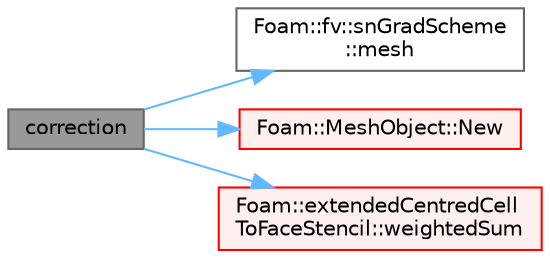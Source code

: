 digraph "correction"
{
 // LATEX_PDF_SIZE
  bgcolor="transparent";
  edge [fontname=Helvetica,fontsize=10,labelfontname=Helvetica,labelfontsize=10];
  node [fontname=Helvetica,fontsize=10,shape=box,height=0.2,width=0.4];
  rankdir="LR";
  Node1 [id="Node000001",label="correction",height=0.2,width=0.4,color="gray40", fillcolor="grey60", style="filled", fontcolor="black",tooltip=" "];
  Node1 -> Node2 [id="edge1_Node000001_Node000002",color="steelblue1",style="solid",tooltip=" "];
  Node2 [id="Node000002",label="Foam::fv::snGradScheme\l::mesh",height=0.2,width=0.4,color="grey40", fillcolor="white", style="filled",URL="$classFoam_1_1fv_1_1snGradScheme.html#aab8ef4470d7d6fd79e1cf62023ec7bc1",tooltip=" "];
  Node1 -> Node3 [id="edge2_Node000001_Node000003",color="steelblue1",style="solid",tooltip=" "];
  Node3 [id="Node000003",label="Foam::MeshObject::New",height=0.2,width=0.4,color="red", fillcolor="#FFF0F0", style="filled",URL="$classFoam_1_1MeshObject.html#a174574ec68990766b0ac5746b6c8be68",tooltip=" "];
  Node1 -> Node14 [id="edge3_Node000001_Node000014",color="steelblue1",style="solid",tooltip=" "];
  Node14 [id="Node000014",label="Foam::extendedCentredCell\lToFaceStencil::weightedSum",height=0.2,width=0.4,color="red", fillcolor="#FFF0F0", style="filled",URL="$classFoam_1_1extendedCentredCellToFaceStencil.html#a3164d72357d763609db50b3ea84d8929",tooltip=" "];
}
